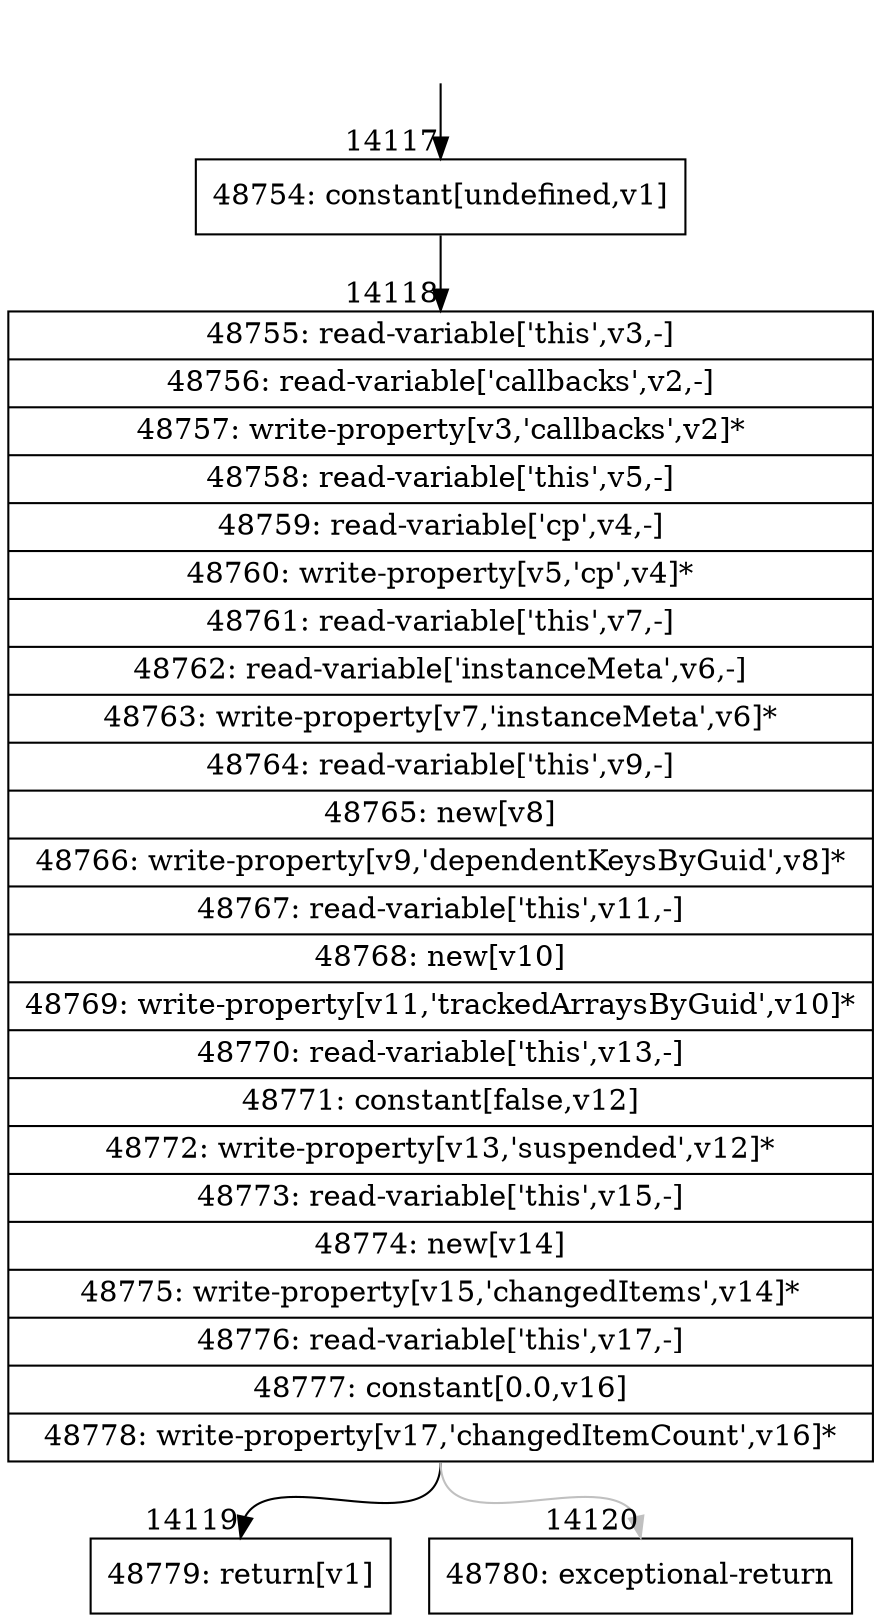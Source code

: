 digraph {
rankdir="TD"
BB_entry1169[shape=none,label=""];
BB_entry1169 -> BB14117 [tailport=s, headport=n, headlabel="    14117"]
BB14117 [shape=record label="{48754: constant[undefined,v1]}" ] 
BB14117 -> BB14118 [tailport=s, headport=n, headlabel="      14118"]
BB14118 [shape=record label="{48755: read-variable['this',v3,-]|48756: read-variable['callbacks',v2,-]|48757: write-property[v3,'callbacks',v2]*|48758: read-variable['this',v5,-]|48759: read-variable['cp',v4,-]|48760: write-property[v5,'cp',v4]*|48761: read-variable['this',v7,-]|48762: read-variable['instanceMeta',v6,-]|48763: write-property[v7,'instanceMeta',v6]*|48764: read-variable['this',v9,-]|48765: new[v8]|48766: write-property[v9,'dependentKeysByGuid',v8]*|48767: read-variable['this',v11,-]|48768: new[v10]|48769: write-property[v11,'trackedArraysByGuid',v10]*|48770: read-variable['this',v13,-]|48771: constant[false,v12]|48772: write-property[v13,'suspended',v12]*|48773: read-variable['this',v15,-]|48774: new[v14]|48775: write-property[v15,'changedItems',v14]*|48776: read-variable['this',v17,-]|48777: constant[0.0,v16]|48778: write-property[v17,'changedItemCount',v16]*}" ] 
BB14118 -> BB14119 [tailport=s, headport=n, headlabel="      14119"]
BB14118 -> BB14120 [tailport=s, headport=n, color=gray, headlabel="      14120"]
BB14119 [shape=record label="{48779: return[v1]}" ] 
BB14120 [shape=record label="{48780: exceptional-return}" ] 
//#$~ 26256
}
